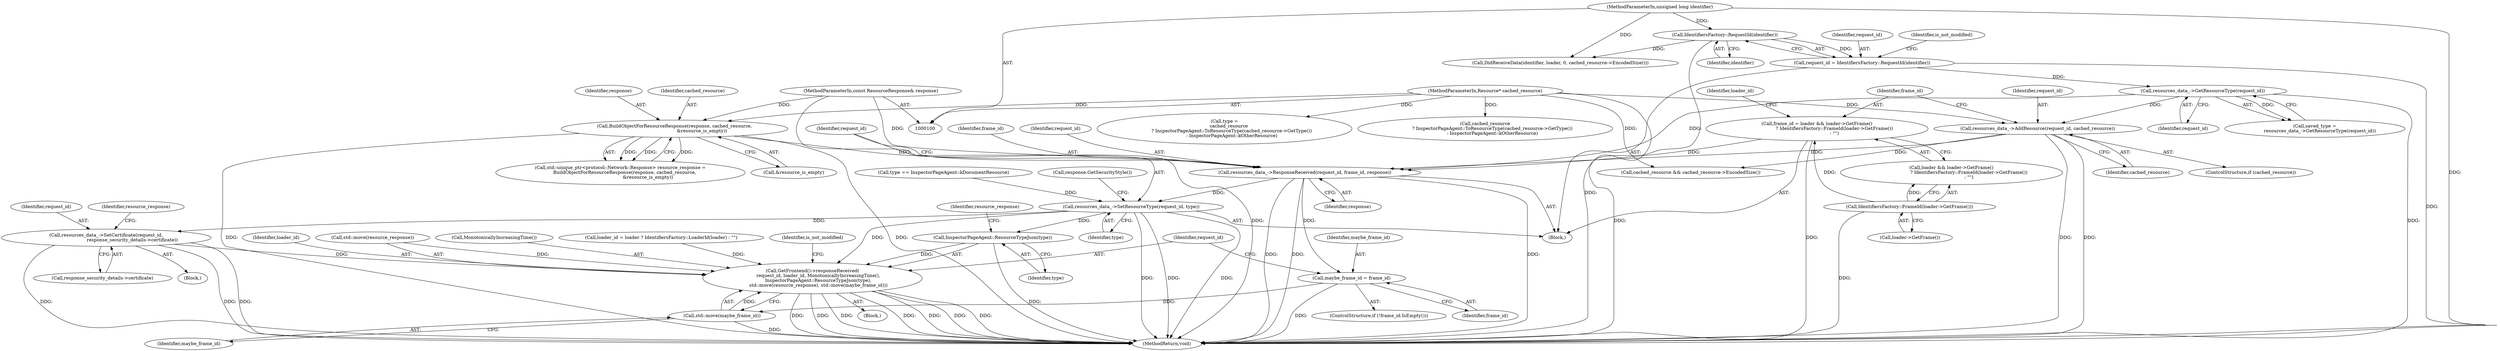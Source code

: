 digraph "0_Chrome_1c40f9042ae2d6ee7483d72998aabb5e73b2ff60_0@API" {
"1000201" [label="(Call,resources_data_->ResponseReceived(request_id, frame_id, response))"];
"1000143" [label="(Call,resources_data_->GetResourceType(request_id))"];
"1000107" [label="(Call,request_id = IdentifiersFactory::RequestId(identifier))"];
"1000109" [label="(Call,IdentifiersFactory::RequestId(identifier))"];
"1000101" [label="(MethodParameterIn,unsigned long identifier)"];
"1000180" [label="(Call,resources_data_->AddResource(request_id, cached_resource))"];
"1000104" [label="(MethodParameterIn,Resource* cached_resource)"];
"1000184" [label="(Call,frame_id = loader && loader->GetFrame()\n                        ? IdentifiersFactory::FrameId(loader->GetFrame())\n                        : \"\")"];
"1000190" [label="(Call,IdentifiersFactory::FrameId(loader->GetFrame()))"];
"1000127" [label="(Call,BuildObjectForResourceResponse(response, cached_resource,\n                                      &resource_is_empty))"];
"1000103" [label="(MethodParameterIn,const ResourceResponse& response)"];
"1000205" [label="(Call,resources_data_->SetResourceType(request_id, type))"];
"1000221" [label="(Call,resources_data_->SetCertificate(request_id,\n                                    response_security_details->certificate))"];
"1000239" [label="(Call,GetFrontend()->responseReceived(\n        request_id, loader_id, MonotonicallyIncreasingTime(),\n        InspectorPageAgent::ResourceTypeJson(type),\n        std::move(resource_response), std::move(maybe_frame_id)))"];
"1000243" [label="(Call,InspectorPageAgent::ResourceTypeJson(type))"];
"1000236" [label="(Call,maybe_frame_id = frame_id)"];
"1000247" [label="(Call,std::move(maybe_frame_id))"];
"1000247" [label="(Call,std::move(maybe_frame_id))"];
"1000223" [label="(Call,response_security_details->certificate)"];
"1000204" [label="(Identifier,response)"];
"1000178" [label="(ControlStructure,if (cached_resource))"];
"1000246" [label="(Identifier,resource_response)"];
"1000128" [label="(Identifier,response)"];
"1000221" [label="(Call,resources_data_->SetCertificate(request_id,\n                                    response_security_details->certificate))"];
"1000236" [label="(Call,maybe_frame_id = frame_id)"];
"1000127" [label="(Call,BuildObjectForResourceResponse(response, cached_resource,\n                                      &resource_is_empty))"];
"1000186" [label="(Call,loader && loader->GetFrame()\n                        ? IdentifiersFactory::FrameId(loader->GetFrame())\n                        : \"\")"];
"1000108" [label="(Identifier,request_id)"];
"1000211" [label="(Call,response.GetSecurityStyle())"];
"1000182" [label="(Identifier,cached_resource)"];
"1000113" [label="(Identifier,is_not_modified)"];
"1000185" [label="(Identifier,frame_id)"];
"1000135" [label="(Call,cached_resource\n          ? InspectorPageAgent::ToResourceType(cached_resource->GetType())\n          : InspectorPageAgent::kOtherResource)"];
"1000248" [label="(Identifier,maybe_frame_id)"];
"1000228" [label="(Identifier,resource_response)"];
"1000206" [label="(Identifier,request_id)"];
"1000191" [label="(Call,loader->GetFrame())"];
"1000130" [label="(Call,&resource_is_empty)"];
"1000233" [label="(ControlStructure,if (!frame_id.IsEmpty()))"];
"1000110" [label="(Identifier,identifier)"];
"1000205" [label="(Call,resources_data_->SetResourceType(request_id, type))"];
"1000202" [label="(Identifier,request_id)"];
"1000203" [label="(Identifier,frame_id)"];
"1000238" [label="(Identifier,frame_id)"];
"1000245" [label="(Call,std::move(resource_response))"];
"1000260" [label="(MethodReturn,void)"];
"1000240" [label="(Identifier,request_id)"];
"1000181" [label="(Identifier,request_id)"];
"1000144" [label="(Identifier,request_id)"];
"1000133" [label="(Call,type =\n      cached_resource\n          ? InspectorPageAgent::ToResourceType(cached_resource->GetType())\n          : InspectorPageAgent::kOtherResource)"];
"1000216" [label="(Block,)"];
"1000242" [label="(Call,MonotonicallyIncreasingTime())"];
"1000143" [label="(Call,resources_data_->GetResourceType(request_id))"];
"1000243" [label="(Call,InspectorPageAgent::ResourceTypeJson(type))"];
"1000194" [label="(Call,loader_id = loader ? IdentifiersFactory::LoaderId(loader) : \"\")"];
"1000244" [label="(Identifier,type)"];
"1000107" [label="(Call,request_id = IdentifiersFactory::RequestId(identifier))"];
"1000184" [label="(Call,frame_id = loader && loader->GetFrame()\n                        ? IdentifiersFactory::FrameId(loader->GetFrame())\n                        : \"\")"];
"1000105" [label="(Block,)"];
"1000190" [label="(Call,IdentifiersFactory::FrameId(loader->GetFrame()))"];
"1000180" [label="(Call,resources_data_->AddResource(request_id, cached_resource))"];
"1000101" [label="(MethodParameterIn,unsigned long identifier)"];
"1000104" [label="(MethodParameterIn,Resource* cached_resource)"];
"1000207" [label="(Identifier,type)"];
"1000241" [label="(Identifier,loader_id)"];
"1000255" [label="(Call,DidReceiveData(identifier, loader, 0, cached_resource->EncodedSize()))"];
"1000195" [label="(Identifier,loader_id)"];
"1000237" [label="(Identifier,maybe_frame_id)"];
"1000109" [label="(Call,IdentifiersFactory::RequestId(identifier))"];
"1000231" [label="(Block,)"];
"1000171" [label="(Call,type == InspectorPageAgent::kDocumentResource)"];
"1000239" [label="(Call,GetFrontend()->responseReceived(\n        request_id, loader_id, MonotonicallyIncreasingTime(),\n        InspectorPageAgent::ResourceTypeJson(type),\n        std::move(resource_response), std::move(maybe_frame_id)))"];
"1000121" [label="(Call,std::unique_ptr<protocol::Network::Response> resource_response =\n      BuildObjectForResourceResponse(response, cached_resource,\n                                      &resource_is_empty))"];
"1000201" [label="(Call,resources_data_->ResponseReceived(request_id, frame_id, response))"];
"1000129" [label="(Identifier,cached_resource)"];
"1000141" [label="(Call,saved_type =\n       resources_data_->GetResourceType(request_id))"];
"1000222" [label="(Identifier,request_id)"];
"1000251" [label="(Identifier,is_not_modified)"];
"1000103" [label="(MethodParameterIn,const ResourceResponse& response)"];
"1000252" [label="(Call,cached_resource && cached_resource->EncodedSize())"];
"1000201" -> "1000105"  [label="AST: "];
"1000201" -> "1000204"  [label="CFG: "];
"1000202" -> "1000201"  [label="AST: "];
"1000203" -> "1000201"  [label="AST: "];
"1000204" -> "1000201"  [label="AST: "];
"1000206" -> "1000201"  [label="CFG: "];
"1000201" -> "1000260"  [label="DDG: "];
"1000201" -> "1000260"  [label="DDG: "];
"1000201" -> "1000260"  [label="DDG: "];
"1000143" -> "1000201"  [label="DDG: "];
"1000180" -> "1000201"  [label="DDG: "];
"1000184" -> "1000201"  [label="DDG: "];
"1000127" -> "1000201"  [label="DDG: "];
"1000103" -> "1000201"  [label="DDG: "];
"1000201" -> "1000205"  [label="DDG: "];
"1000201" -> "1000236"  [label="DDG: "];
"1000143" -> "1000141"  [label="AST: "];
"1000143" -> "1000144"  [label="CFG: "];
"1000144" -> "1000143"  [label="AST: "];
"1000141" -> "1000143"  [label="CFG: "];
"1000143" -> "1000260"  [label="DDG: "];
"1000143" -> "1000141"  [label="DDG: "];
"1000107" -> "1000143"  [label="DDG: "];
"1000143" -> "1000180"  [label="DDG: "];
"1000107" -> "1000105"  [label="AST: "];
"1000107" -> "1000109"  [label="CFG: "];
"1000108" -> "1000107"  [label="AST: "];
"1000109" -> "1000107"  [label="AST: "];
"1000113" -> "1000107"  [label="CFG: "];
"1000107" -> "1000260"  [label="DDG: "];
"1000109" -> "1000107"  [label="DDG: "];
"1000109" -> "1000110"  [label="CFG: "];
"1000110" -> "1000109"  [label="AST: "];
"1000109" -> "1000260"  [label="DDG: "];
"1000101" -> "1000109"  [label="DDG: "];
"1000109" -> "1000255"  [label="DDG: "];
"1000101" -> "1000100"  [label="AST: "];
"1000101" -> "1000260"  [label="DDG: "];
"1000101" -> "1000255"  [label="DDG: "];
"1000180" -> "1000178"  [label="AST: "];
"1000180" -> "1000182"  [label="CFG: "];
"1000181" -> "1000180"  [label="AST: "];
"1000182" -> "1000180"  [label="AST: "];
"1000185" -> "1000180"  [label="CFG: "];
"1000180" -> "1000260"  [label="DDG: "];
"1000180" -> "1000260"  [label="DDG: "];
"1000104" -> "1000180"  [label="DDG: "];
"1000180" -> "1000252"  [label="DDG: "];
"1000104" -> "1000100"  [label="AST: "];
"1000104" -> "1000260"  [label="DDG: "];
"1000104" -> "1000127"  [label="DDG: "];
"1000104" -> "1000133"  [label="DDG: "];
"1000104" -> "1000135"  [label="DDG: "];
"1000104" -> "1000252"  [label="DDG: "];
"1000184" -> "1000105"  [label="AST: "];
"1000184" -> "1000186"  [label="CFG: "];
"1000185" -> "1000184"  [label="AST: "];
"1000186" -> "1000184"  [label="AST: "];
"1000195" -> "1000184"  [label="CFG: "];
"1000184" -> "1000260"  [label="DDG: "];
"1000190" -> "1000184"  [label="DDG: "];
"1000190" -> "1000186"  [label="AST: "];
"1000190" -> "1000191"  [label="CFG: "];
"1000191" -> "1000190"  [label="AST: "];
"1000186" -> "1000190"  [label="CFG: "];
"1000190" -> "1000260"  [label="DDG: "];
"1000190" -> "1000186"  [label="DDG: "];
"1000127" -> "1000121"  [label="AST: "];
"1000127" -> "1000130"  [label="CFG: "];
"1000128" -> "1000127"  [label="AST: "];
"1000129" -> "1000127"  [label="AST: "];
"1000130" -> "1000127"  [label="AST: "];
"1000121" -> "1000127"  [label="CFG: "];
"1000127" -> "1000260"  [label="DDG: "];
"1000127" -> "1000260"  [label="DDG: "];
"1000127" -> "1000121"  [label="DDG: "];
"1000127" -> "1000121"  [label="DDG: "];
"1000127" -> "1000121"  [label="DDG: "];
"1000103" -> "1000127"  [label="DDG: "];
"1000103" -> "1000100"  [label="AST: "];
"1000103" -> "1000260"  [label="DDG: "];
"1000205" -> "1000105"  [label="AST: "];
"1000205" -> "1000207"  [label="CFG: "];
"1000206" -> "1000205"  [label="AST: "];
"1000207" -> "1000205"  [label="AST: "];
"1000211" -> "1000205"  [label="CFG: "];
"1000205" -> "1000260"  [label="DDG: "];
"1000205" -> "1000260"  [label="DDG: "];
"1000205" -> "1000260"  [label="DDG: "];
"1000171" -> "1000205"  [label="DDG: "];
"1000205" -> "1000221"  [label="DDG: "];
"1000205" -> "1000239"  [label="DDG: "];
"1000205" -> "1000243"  [label="DDG: "];
"1000221" -> "1000216"  [label="AST: "];
"1000221" -> "1000223"  [label="CFG: "];
"1000222" -> "1000221"  [label="AST: "];
"1000223" -> "1000221"  [label="AST: "];
"1000228" -> "1000221"  [label="CFG: "];
"1000221" -> "1000260"  [label="DDG: "];
"1000221" -> "1000260"  [label="DDG: "];
"1000221" -> "1000260"  [label="DDG: "];
"1000221" -> "1000239"  [label="DDG: "];
"1000239" -> "1000231"  [label="AST: "];
"1000239" -> "1000247"  [label="CFG: "];
"1000240" -> "1000239"  [label="AST: "];
"1000241" -> "1000239"  [label="AST: "];
"1000242" -> "1000239"  [label="AST: "];
"1000243" -> "1000239"  [label="AST: "];
"1000245" -> "1000239"  [label="AST: "];
"1000247" -> "1000239"  [label="AST: "];
"1000251" -> "1000239"  [label="CFG: "];
"1000239" -> "1000260"  [label="DDG: "];
"1000239" -> "1000260"  [label="DDG: "];
"1000239" -> "1000260"  [label="DDG: "];
"1000239" -> "1000260"  [label="DDG: "];
"1000239" -> "1000260"  [label="DDG: "];
"1000239" -> "1000260"  [label="DDG: "];
"1000239" -> "1000260"  [label="DDG: "];
"1000194" -> "1000239"  [label="DDG: "];
"1000243" -> "1000239"  [label="DDG: "];
"1000245" -> "1000239"  [label="DDG: "];
"1000247" -> "1000239"  [label="DDG: "];
"1000243" -> "1000244"  [label="CFG: "];
"1000244" -> "1000243"  [label="AST: "];
"1000246" -> "1000243"  [label="CFG: "];
"1000243" -> "1000260"  [label="DDG: "];
"1000236" -> "1000233"  [label="AST: "];
"1000236" -> "1000238"  [label="CFG: "];
"1000237" -> "1000236"  [label="AST: "];
"1000238" -> "1000236"  [label="AST: "];
"1000240" -> "1000236"  [label="CFG: "];
"1000236" -> "1000260"  [label="DDG: "];
"1000236" -> "1000247"  [label="DDG: "];
"1000247" -> "1000248"  [label="CFG: "];
"1000248" -> "1000247"  [label="AST: "];
"1000247" -> "1000260"  [label="DDG: "];
}
